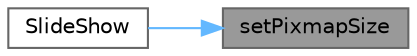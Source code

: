 digraph "setPixmapSize"
{
 // LATEX_PDF_SIZE
  bgcolor="transparent";
  edge [fontname=Helvetica,fontsize=10,labelfontname=Helvetica,labelfontsize=10];
  node [fontname=Helvetica,fontsize=10,shape=box,height=0.2,width=0.4];
  rankdir="RL";
  Node1 [id="Node000001",label="setPixmapSize",height=0.2,width=0.4,color="gray40", fillcolor="grey60", style="filled", fontcolor="black",tooltip="设置图片大小"];
  Node1 -> Node2 [id="edge1_Node000001_Node000002",dir="back",color="steelblue1",style="solid",tooltip=" "];
  Node2 [id="Node000002",label="SlideShow",height=0.2,width=0.4,color="grey40", fillcolor="white", style="filled",URL="$class_slide_show.html#ad6938b5225068a022f2e0fc79553d370",tooltip="构造函数，初始化轮播图控件"];
}
